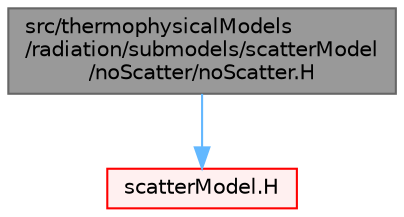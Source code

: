 digraph "src/thermophysicalModels/radiation/submodels/scatterModel/noScatter/noScatter.H"
{
 // LATEX_PDF_SIZE
  bgcolor="transparent";
  edge [fontname=Helvetica,fontsize=10,labelfontname=Helvetica,labelfontsize=10];
  node [fontname=Helvetica,fontsize=10,shape=box,height=0.2,width=0.4];
  Node1 [id="Node000001",label="src/thermophysicalModels\l/radiation/submodels/scatterModel\l/noScatter/noScatter.H",height=0.2,width=0.4,color="gray40", fillcolor="grey60", style="filled", fontcolor="black",tooltip=" "];
  Node1 -> Node2 [id="edge1_Node000001_Node000002",color="steelblue1",style="solid",tooltip=" "];
  Node2 [id="Node000002",label="scatterModel.H",height=0.2,width=0.4,color="red", fillcolor="#FFF0F0", style="filled",URL="$scatterModel_8H.html",tooltip=" "];
}
